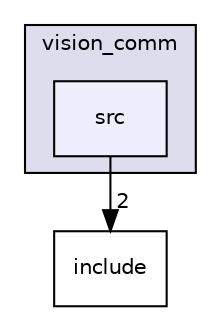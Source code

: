 digraph "vision_comm/src" {
  compound=true
  node [ fontsize="10", fontname="Helvetica"];
  edge [ labelfontsize="10", labelfontname="Helvetica"];
  subgraph clusterdir_a061885b2f42919925fbed26ac5d5c13 {
    graph [ bgcolor="#ddddee", pencolor="black", label="vision_comm" fontname="Helvetica", fontsize="10", URL="dir_a061885b2f42919925fbed26ac5d5c13.html"]
  dir_776e3b8d5a7e6c32edf17f1ffcc6f671 [shape=box, label="src", style="filled", fillcolor="#eeeeff", pencolor="black", URL="dir_776e3b8d5a7e6c32edf17f1ffcc6f671.html"];
  }
  dir_8e04d0e4646fcfa0efbcbcfb75b46a8d [shape=box label="include" URL="dir_8e04d0e4646fcfa0efbcbcfb75b46a8d.html"];
  dir_776e3b8d5a7e6c32edf17f1ffcc6f671->dir_8e04d0e4646fcfa0efbcbcfb75b46a8d [headlabel="2", labeldistance=1.5 headhref="dir_000035_000032.html"];
}
